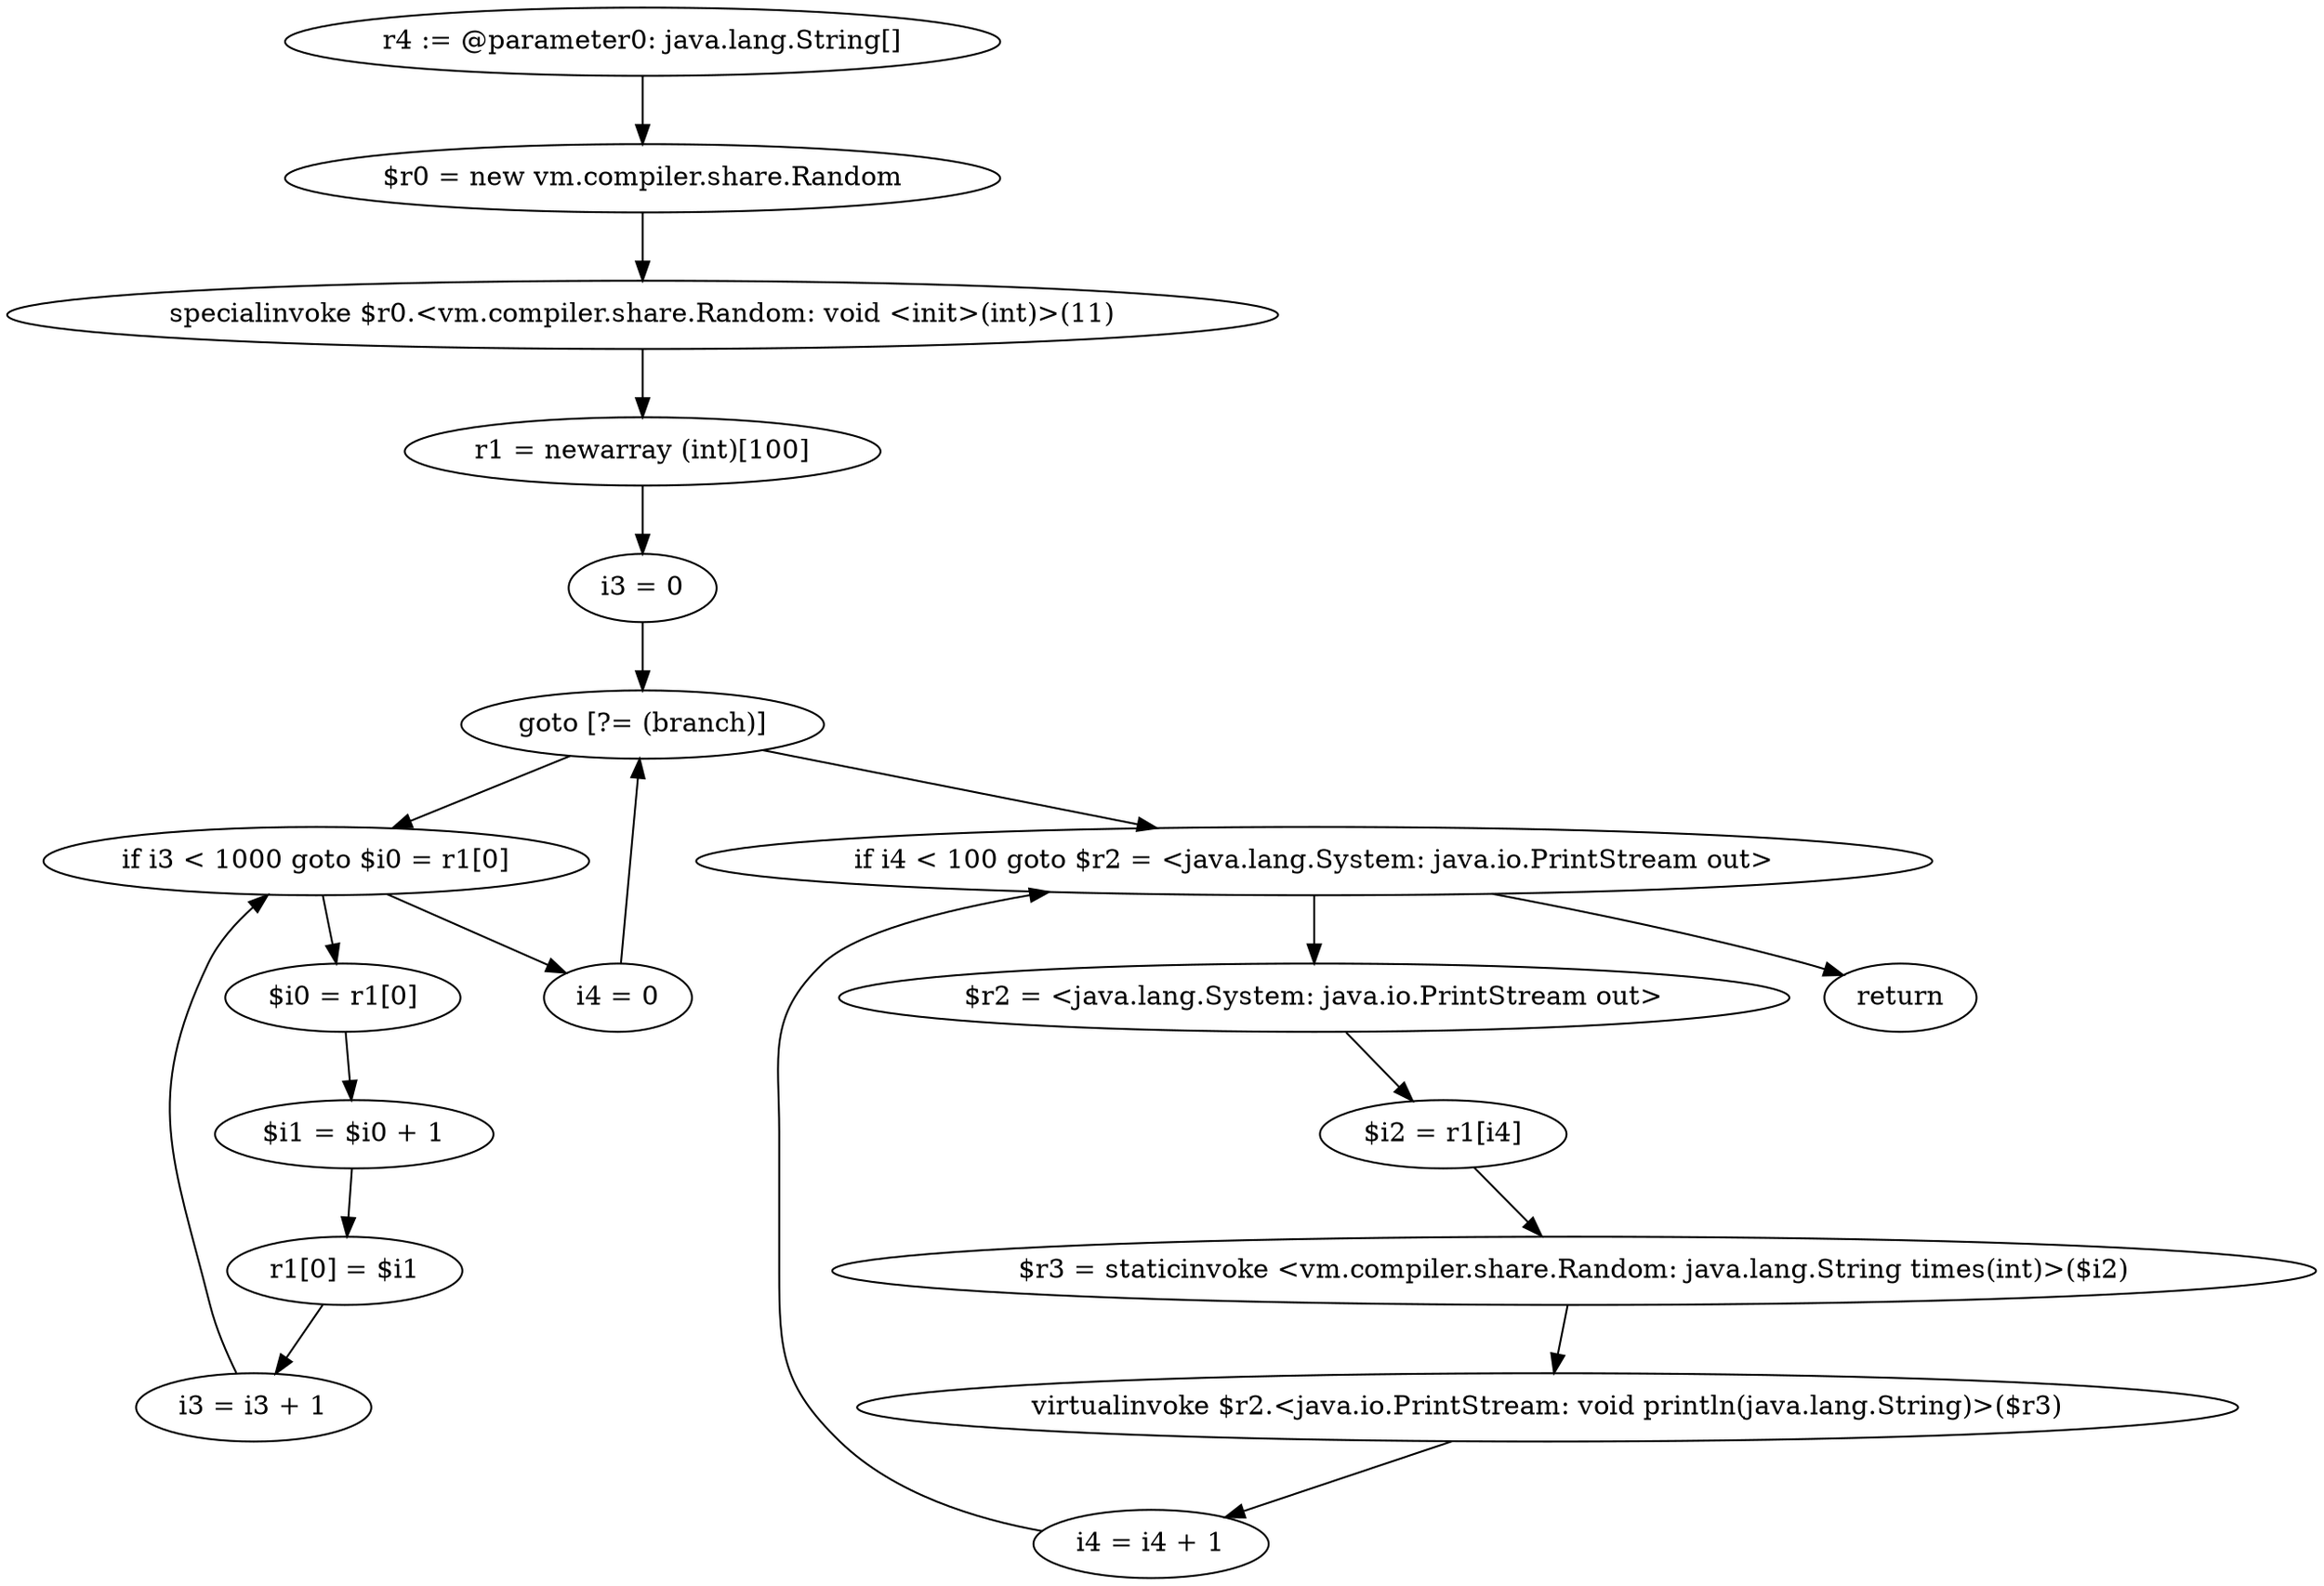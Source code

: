 digraph "unitGraph" {
    "r4 := @parameter0: java.lang.String[]"
    "$r0 = new vm.compiler.share.Random"
    "specialinvoke $r0.<vm.compiler.share.Random: void <init>(int)>(11)"
    "r1 = newarray (int)[100]"
    "i3 = 0"
    "goto [?= (branch)]"
    "$i0 = r1[0]"
    "$i1 = $i0 + 1"
    "r1[0] = $i1"
    "i3 = i3 + 1"
    "if i3 < 1000 goto $i0 = r1[0]"
    "i4 = 0"
    "$r2 = <java.lang.System: java.io.PrintStream out>"
    "$i2 = r1[i4]"
    "$r3 = staticinvoke <vm.compiler.share.Random: java.lang.String times(int)>($i2)"
    "virtualinvoke $r2.<java.io.PrintStream: void println(java.lang.String)>($r3)"
    "i4 = i4 + 1"
    "if i4 < 100 goto $r2 = <java.lang.System: java.io.PrintStream out>"
    "return"
    "r4 := @parameter0: java.lang.String[]"->"$r0 = new vm.compiler.share.Random";
    "$r0 = new vm.compiler.share.Random"->"specialinvoke $r0.<vm.compiler.share.Random: void <init>(int)>(11)";
    "specialinvoke $r0.<vm.compiler.share.Random: void <init>(int)>(11)"->"r1 = newarray (int)[100]";
    "r1 = newarray (int)[100]"->"i3 = 0";
    "i3 = 0"->"goto [?= (branch)]";
    "goto [?= (branch)]"->"if i3 < 1000 goto $i0 = r1[0]";
    "$i0 = r1[0]"->"$i1 = $i0 + 1";
    "$i1 = $i0 + 1"->"r1[0] = $i1";
    "r1[0] = $i1"->"i3 = i3 + 1";
    "i3 = i3 + 1"->"if i3 < 1000 goto $i0 = r1[0]";
    "if i3 < 1000 goto $i0 = r1[0]"->"i4 = 0";
    "if i3 < 1000 goto $i0 = r1[0]"->"$i0 = r1[0]";
    "i4 = 0"->"goto [?= (branch)]";
    "goto [?= (branch)]"->"if i4 < 100 goto $r2 = <java.lang.System: java.io.PrintStream out>";
    "$r2 = <java.lang.System: java.io.PrintStream out>"->"$i2 = r1[i4]";
    "$i2 = r1[i4]"->"$r3 = staticinvoke <vm.compiler.share.Random: java.lang.String times(int)>($i2)";
    "$r3 = staticinvoke <vm.compiler.share.Random: java.lang.String times(int)>($i2)"->"virtualinvoke $r2.<java.io.PrintStream: void println(java.lang.String)>($r3)";
    "virtualinvoke $r2.<java.io.PrintStream: void println(java.lang.String)>($r3)"->"i4 = i4 + 1";
    "i4 = i4 + 1"->"if i4 < 100 goto $r2 = <java.lang.System: java.io.PrintStream out>";
    "if i4 < 100 goto $r2 = <java.lang.System: java.io.PrintStream out>"->"return";
    "if i4 < 100 goto $r2 = <java.lang.System: java.io.PrintStream out>"->"$r2 = <java.lang.System: java.io.PrintStream out>";
}
